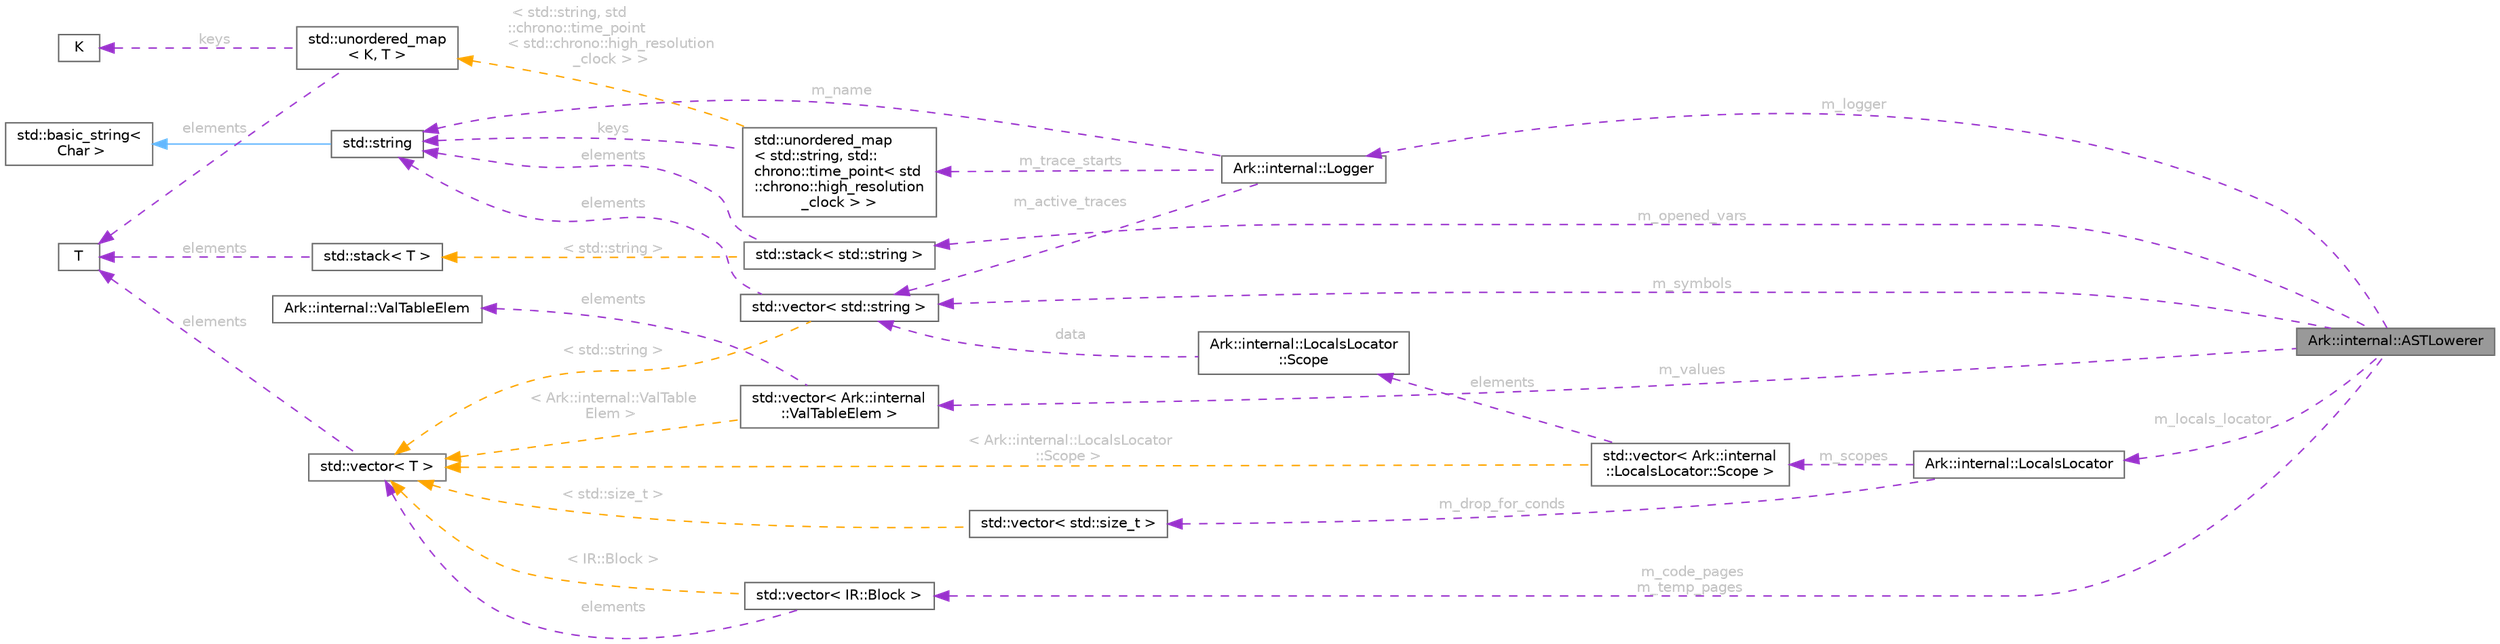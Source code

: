 digraph "Ark::internal::ASTLowerer"
{
 // INTERACTIVE_SVG=YES
 // LATEX_PDF_SIZE
  bgcolor="transparent";
  edge [fontname=Helvetica,fontsize=10,labelfontname=Helvetica,labelfontsize=10];
  node [fontname=Helvetica,fontsize=10,shape=box,height=0.2,width=0.4];
  rankdir="LR";
  Node1 [id="Node000001",label="Ark::internal::ASTLowerer",height=0.2,width=0.4,color="gray40", fillcolor="grey60", style="filled", fontcolor="black",tooltip="The ArkScript AST to IR compiler."];
  Node2 -> Node1 [id="edge1_Node000001_Node000002",dir="back",color="darkorchid3",style="dashed",tooltip=" ",label=" m_locals_locator",fontcolor="grey" ];
  Node2 [id="Node000002",label="Ark::internal::LocalsLocator",height=0.2,width=0.4,color="gray40", fillcolor="white", style="filled",URL="$de/d21/classArk_1_1internal_1_1LocalsLocator.html",tooltip=" "];
  Node3 -> Node2 [id="edge2_Node000002_Node000003",dir="back",color="darkorchid3",style="dashed",tooltip=" ",label=" m_scopes",fontcolor="grey" ];
  Node3 [id="Node000003",label="std::vector\< Ark::internal\l::LocalsLocator::Scope \>",height=0.2,width=0.4,color="gray40", fillcolor="white", style="filled",tooltip=" "];
  Node4 -> Node3 [id="edge3_Node000003_Node000004",dir="back",color="darkorchid3",style="dashed",tooltip=" ",label=" elements",fontcolor="grey" ];
  Node4 [id="Node000004",label="Ark::internal::LocalsLocator\l::Scope",height=0.2,width=0.4,color="gray40", fillcolor="white", style="filled",URL="$da/dde/structArk_1_1internal_1_1LocalsLocator_1_1Scope.html",tooltip=" "];
  Node5 -> Node4 [id="edge4_Node000004_Node000005",dir="back",color="darkorchid3",style="dashed",tooltip=" ",label=" data",fontcolor="grey" ];
  Node5 [id="Node000005",label="std::vector\< std::string \>",height=0.2,width=0.4,color="gray40", fillcolor="white", style="filled",tooltip=" "];
  Node6 -> Node5 [id="edge5_Node000005_Node000006",dir="back",color="darkorchid3",style="dashed",tooltip=" ",label=" elements",fontcolor="grey" ];
  Node6 [id="Node000006",label="std::string",height=0.2,width=0.4,color="gray40", fillcolor="white", style="filled",tooltip=" "];
  Node7 -> Node6 [id="edge6_Node000006_Node000007",dir="back",color="steelblue1",style="solid",tooltip=" "];
  Node7 [id="Node000007",label="std::basic_string\<\l Char \>",height=0.2,width=0.4,color="gray40", fillcolor="white", style="filled",tooltip=" "];
  Node8 -> Node5 [id="edge7_Node000005_Node000008",dir="back",color="orange",style="dashed",tooltip=" ",label=" \< std::string \>",fontcolor="grey" ];
  Node8 [id="Node000008",label="std::vector\< T \>",height=0.2,width=0.4,color="gray40", fillcolor="white", style="filled",tooltip=" "];
  Node9 -> Node8 [id="edge8_Node000008_Node000009",dir="back",color="darkorchid3",style="dashed",tooltip=" ",label=" elements",fontcolor="grey" ];
  Node9 [id="Node000009",label="T",height=0.2,width=0.4,color="gray40", fillcolor="white", style="filled",tooltip=" "];
  Node8 -> Node3 [id="edge9_Node000003_Node000008",dir="back",color="orange",style="dashed",tooltip=" ",label=" \< Ark::internal::LocalsLocator\l::Scope \>",fontcolor="grey" ];
  Node10 -> Node2 [id="edge10_Node000002_Node000010",dir="back",color="darkorchid3",style="dashed",tooltip=" ",label=" m_drop_for_conds",fontcolor="grey" ];
  Node10 [id="Node000010",label="std::vector\< std::size_t \>",height=0.2,width=0.4,color="gray40", fillcolor="white", style="filled",tooltip=" "];
  Node8 -> Node10 [id="edge11_Node000010_Node000008",dir="back",color="orange",style="dashed",tooltip=" ",label=" \< std::size_t \>",fontcolor="grey" ];
  Node5 -> Node1 [id="edge12_Node000001_Node000005",dir="back",color="darkorchid3",style="dashed",tooltip=" ",label=" m_symbols",fontcolor="grey" ];
  Node11 -> Node1 [id="edge13_Node000001_Node000011",dir="back",color="darkorchid3",style="dashed",tooltip=" ",label=" m_values",fontcolor="grey" ];
  Node11 [id="Node000011",label="std::vector\< Ark::internal\l::ValTableElem \>",height=0.2,width=0.4,color="gray40", fillcolor="white", style="filled",tooltip=" "];
  Node12 -> Node11 [id="edge14_Node000011_Node000012",dir="back",color="darkorchid3",style="dashed",tooltip=" ",label=" elements",fontcolor="grey" ];
  Node12 [id="Node000012",label="Ark::internal::ValTableElem",height=0.2,width=0.4,color="gray40", fillcolor="white", style="filled",URL="$d8/dc4/structArk_1_1internal_1_1ValTableElem.html",tooltip="A Compiler Value class helper to handle multiple types."];
  Node8 -> Node11 [id="edge15_Node000011_Node000008",dir="back",color="orange",style="dashed",tooltip=" ",label=" \< Ark::internal::ValTable\lElem \>",fontcolor="grey" ];
  Node13 -> Node1 [id="edge16_Node000001_Node000013",dir="back",color="darkorchid3",style="dashed",tooltip=" ",label=" m_code_pages\nm_temp_pages",fontcolor="grey" ];
  Node13 [id="Node000013",label="std::vector\< IR::Block \>",height=0.2,width=0.4,color="gray40", fillcolor="white", style="filled",tooltip=" "];
  Node8 -> Node13 [id="edge17_Node000013_Node000008",dir="back",color="darkorchid3",style="dashed",tooltip=" ",label=" elements",fontcolor="grey" ];
  Node8 -> Node13 [id="edge18_Node000013_Node000008",dir="back",color="orange",style="dashed",tooltip=" ",label=" \< IR::Block \>",fontcolor="grey" ];
  Node14 -> Node1 [id="edge19_Node000001_Node000014",dir="back",color="darkorchid3",style="dashed",tooltip=" ",label=" m_opened_vars",fontcolor="grey" ];
  Node14 [id="Node000014",label="std::stack\< std::string \>",height=0.2,width=0.4,color="gray40", fillcolor="white", style="filled",tooltip=" "];
  Node6 -> Node14 [id="edge20_Node000014_Node000006",dir="back",color="darkorchid3",style="dashed",tooltip=" ",label=" elements",fontcolor="grey" ];
  Node15 -> Node14 [id="edge21_Node000014_Node000015",dir="back",color="orange",style="dashed",tooltip=" ",label=" \< std::string \>",fontcolor="grey" ];
  Node15 [id="Node000015",label="std::stack\< T \>",height=0.2,width=0.4,color="gray40", fillcolor="white", style="filled",tooltip=" "];
  Node9 -> Node15 [id="edge22_Node000015_Node000009",dir="back",color="darkorchid3",style="dashed",tooltip=" ",label=" elements",fontcolor="grey" ];
  Node16 -> Node1 [id="edge23_Node000001_Node000016",dir="back",color="darkorchid3",style="dashed",tooltip=" ",label=" m_logger",fontcolor="grey" ];
  Node16 [id="Node000016",label="Ark::internal::Logger",height=0.2,width=0.4,color="gray40", fillcolor="white", style="filled",URL="$d6/d2f/classArk_1_1internal_1_1Logger.html",tooltip=" "];
  Node6 -> Node16 [id="edge24_Node000016_Node000006",dir="back",color="darkorchid3",style="dashed",tooltip=" ",label=" m_name",fontcolor="grey" ];
  Node17 -> Node16 [id="edge25_Node000016_Node000017",dir="back",color="darkorchid3",style="dashed",tooltip=" ",label=" m_trace_starts",fontcolor="grey" ];
  Node17 [id="Node000017",label="std::unordered_map\l\< std::string, std::\lchrono::time_point\< std\l::chrono::high_resolution\l_clock \> \>",height=0.2,width=0.4,color="gray40", fillcolor="white", style="filled",tooltip=" "];
  Node6 -> Node17 [id="edge26_Node000017_Node000006",dir="back",color="darkorchid3",style="dashed",tooltip=" ",label=" keys",fontcolor="grey" ];
  Node18 -> Node17 [id="edge27_Node000017_Node000018",dir="back",color="orange",style="dashed",tooltip=" ",label=" \< std::string, std\l::chrono::time_point\l\< std::chrono::high_resolution\l_clock \> \>",fontcolor="grey" ];
  Node18 [id="Node000018",label="std::unordered_map\l\< K, T \>",height=0.2,width=0.4,color="gray40", fillcolor="white", style="filled",tooltip=" "];
  Node19 -> Node18 [id="edge28_Node000018_Node000019",dir="back",color="darkorchid3",style="dashed",tooltip=" ",label=" keys",fontcolor="grey" ];
  Node19 [id="Node000019",label="K",height=0.2,width=0.4,color="gray40", fillcolor="white", style="filled",tooltip=" "];
  Node9 -> Node18 [id="edge29_Node000018_Node000009",dir="back",color="darkorchid3",style="dashed",tooltip=" ",label=" elements",fontcolor="grey" ];
  Node5 -> Node16 [id="edge30_Node000016_Node000005",dir="back",color="darkorchid3",style="dashed",tooltip=" ",label=" m_active_traces",fontcolor="grey" ];
}
